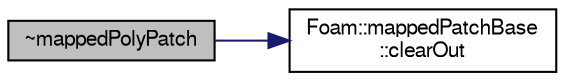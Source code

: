 digraph "~mappedPolyPatch"
{
  bgcolor="transparent";
  edge [fontname="FreeSans",fontsize="10",labelfontname="FreeSans",labelfontsize="10"];
  node [fontname="FreeSans",fontsize="10",shape=record];
  rankdir="LR";
  Node28 [label="~mappedPolyPatch",height=0.2,width=0.4,color="black", fillcolor="grey75", style="filled", fontcolor="black"];
  Node28 -> Node29 [color="midnightblue",fontsize="10",style="solid",fontname="FreeSans"];
  Node29 [label="Foam::mappedPatchBase\l::clearOut",height=0.2,width=0.4,color="black",URL="$a25094.html#af320697688df08f1438d37a86bcaf25d"];
}

